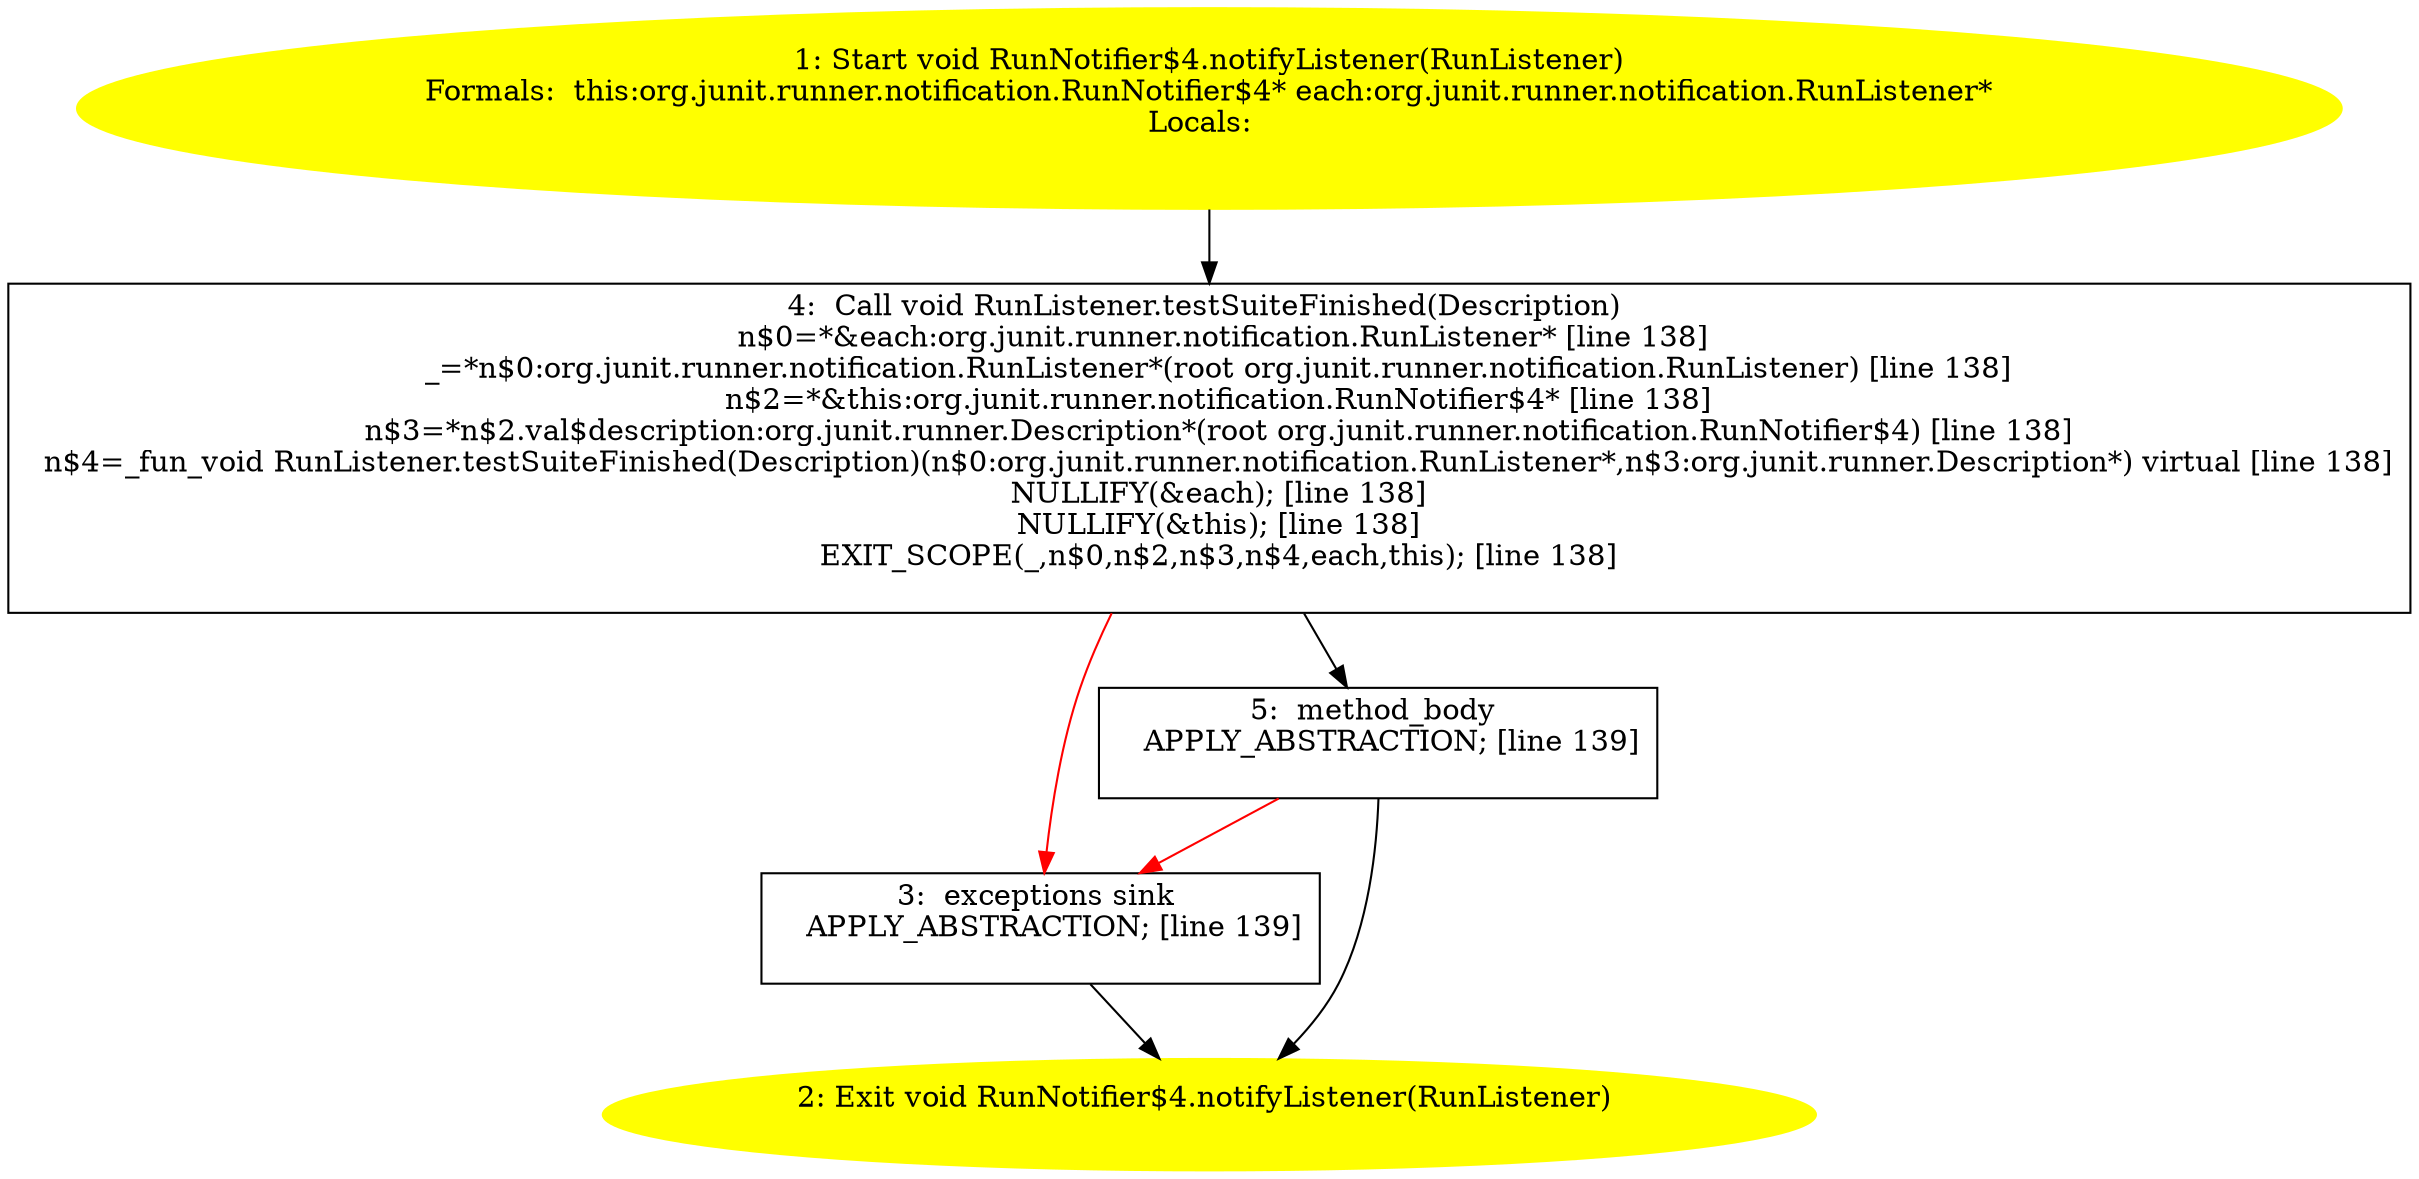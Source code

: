 /* @generated */
digraph cfg {
"org.junit.runner.notification.RunNotifier$4.notifyListener(org.junit.runner.notification.RunListener.3e1bcd21f1435323c076c295d8fb4bca_1" [label="1: Start void RunNotifier$4.notifyListener(RunListener)\nFormals:  this:org.junit.runner.notification.RunNotifier$4* each:org.junit.runner.notification.RunListener*\nLocals:  \n  " color=yellow style=filled]
	

	 "org.junit.runner.notification.RunNotifier$4.notifyListener(org.junit.runner.notification.RunListener.3e1bcd21f1435323c076c295d8fb4bca_1" -> "org.junit.runner.notification.RunNotifier$4.notifyListener(org.junit.runner.notification.RunListener.3e1bcd21f1435323c076c295d8fb4bca_4" ;
"org.junit.runner.notification.RunNotifier$4.notifyListener(org.junit.runner.notification.RunListener.3e1bcd21f1435323c076c295d8fb4bca_2" [label="2: Exit void RunNotifier$4.notifyListener(RunListener) \n  " color=yellow style=filled]
	

"org.junit.runner.notification.RunNotifier$4.notifyListener(org.junit.runner.notification.RunListener.3e1bcd21f1435323c076c295d8fb4bca_3" [label="3:  exceptions sink \n   APPLY_ABSTRACTION; [line 139]\n " shape="box"]
	

	 "org.junit.runner.notification.RunNotifier$4.notifyListener(org.junit.runner.notification.RunListener.3e1bcd21f1435323c076c295d8fb4bca_3" -> "org.junit.runner.notification.RunNotifier$4.notifyListener(org.junit.runner.notification.RunListener.3e1bcd21f1435323c076c295d8fb4bca_2" ;
"org.junit.runner.notification.RunNotifier$4.notifyListener(org.junit.runner.notification.RunListener.3e1bcd21f1435323c076c295d8fb4bca_4" [label="4:  Call void RunListener.testSuiteFinished(Description) \n   n$0=*&each:org.junit.runner.notification.RunListener* [line 138]\n  _=*n$0:org.junit.runner.notification.RunListener*(root org.junit.runner.notification.RunListener) [line 138]\n  n$2=*&this:org.junit.runner.notification.RunNotifier$4* [line 138]\n  n$3=*n$2.val$description:org.junit.runner.Description*(root org.junit.runner.notification.RunNotifier$4) [line 138]\n  n$4=_fun_void RunListener.testSuiteFinished(Description)(n$0:org.junit.runner.notification.RunListener*,n$3:org.junit.runner.Description*) virtual [line 138]\n  NULLIFY(&each); [line 138]\n  NULLIFY(&this); [line 138]\n  EXIT_SCOPE(_,n$0,n$2,n$3,n$4,each,this); [line 138]\n " shape="box"]
	

	 "org.junit.runner.notification.RunNotifier$4.notifyListener(org.junit.runner.notification.RunListener.3e1bcd21f1435323c076c295d8fb4bca_4" -> "org.junit.runner.notification.RunNotifier$4.notifyListener(org.junit.runner.notification.RunListener.3e1bcd21f1435323c076c295d8fb4bca_5" ;
	 "org.junit.runner.notification.RunNotifier$4.notifyListener(org.junit.runner.notification.RunListener.3e1bcd21f1435323c076c295d8fb4bca_4" -> "org.junit.runner.notification.RunNotifier$4.notifyListener(org.junit.runner.notification.RunListener.3e1bcd21f1435323c076c295d8fb4bca_3" [color="red" ];
"org.junit.runner.notification.RunNotifier$4.notifyListener(org.junit.runner.notification.RunListener.3e1bcd21f1435323c076c295d8fb4bca_5" [label="5:  method_body \n   APPLY_ABSTRACTION; [line 139]\n " shape="box"]
	

	 "org.junit.runner.notification.RunNotifier$4.notifyListener(org.junit.runner.notification.RunListener.3e1bcd21f1435323c076c295d8fb4bca_5" -> "org.junit.runner.notification.RunNotifier$4.notifyListener(org.junit.runner.notification.RunListener.3e1bcd21f1435323c076c295d8fb4bca_2" ;
	 "org.junit.runner.notification.RunNotifier$4.notifyListener(org.junit.runner.notification.RunListener.3e1bcd21f1435323c076c295d8fb4bca_5" -> "org.junit.runner.notification.RunNotifier$4.notifyListener(org.junit.runner.notification.RunListener.3e1bcd21f1435323c076c295d8fb4bca_3" [color="red" ];
}
